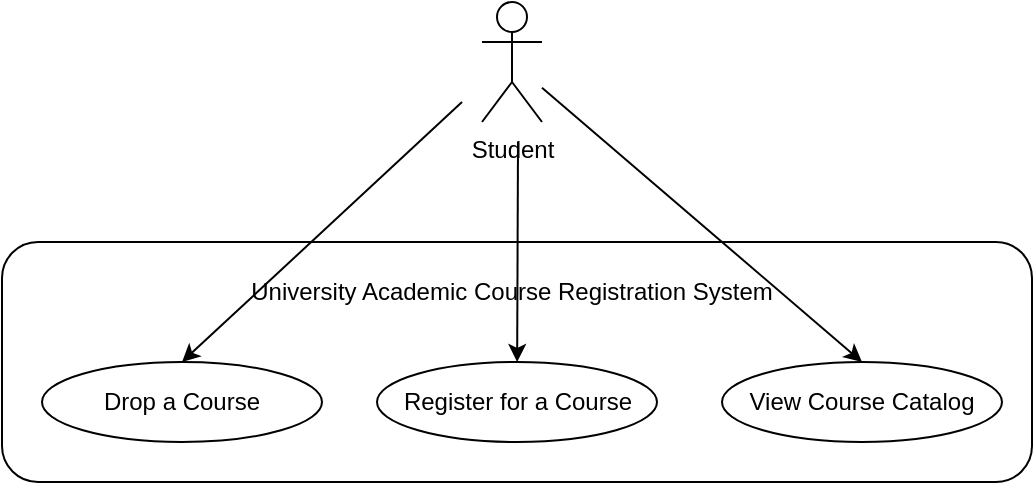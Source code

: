 <mxfile>
    <diagram id="KqAVrCkxfKFdjF6Mwb84" name="Page-1">
        <mxGraphModel dx="1019" dy="784" grid="1" gridSize="10" guides="1" tooltips="1" connect="1" arrows="1" fold="1" page="1" pageScale="1" pageWidth="850" pageHeight="1100" math="0" shadow="0">
            <root>
                <mxCell id="0"/>
                <mxCell id="1" parent="0"/>
                <mxCell id="2" value="Student" style="shape=umlActor;verticalLabelPosition=bottom;verticalAlign=top;html=1;outlineConnect=0;" vertex="1" parent="1">
                    <mxGeometry x="410" y="130" width="30" height="60" as="geometry"/>
                </mxCell>
                <mxCell id="3" value="" style="rounded=1;whiteSpace=wrap;html=1;" vertex="1" parent="1">
                    <mxGeometry x="170" y="250" width="515" height="120" as="geometry"/>
                </mxCell>
                <mxCell id="4" value="University Academic Course Registration System&lt;br&gt;" style="text;html=1;strokeColor=none;fillColor=none;align=center;verticalAlign=middle;whiteSpace=wrap;rounded=0;" vertex="1" parent="1">
                    <mxGeometry x="250" y="260" width="350" height="30" as="geometry"/>
                </mxCell>
                <mxCell id="5" value="Drop a Course" style="ellipse;whiteSpace=wrap;html=1;" vertex="1" parent="1">
                    <mxGeometry x="190" y="310" width="140" height="40" as="geometry"/>
                </mxCell>
                <mxCell id="6" value="Register for a Course" style="ellipse;whiteSpace=wrap;html=1;" vertex="1" parent="1">
                    <mxGeometry x="357.5" y="310" width="140" height="40" as="geometry"/>
                </mxCell>
                <mxCell id="7" value="View Course Catalog" style="ellipse;whiteSpace=wrap;html=1;" vertex="1" parent="1">
                    <mxGeometry x="530" y="310" width="140" height="40" as="geometry"/>
                </mxCell>
                <mxCell id="8" style="edgeStyle=none;html=1;entryX=0.5;entryY=0;entryDx=0;entryDy=0;" edge="1" parent="1" source="2" target="7">
                    <mxGeometry relative="1" as="geometry">
                        <mxPoint x="430" y="160" as="sourcePoint"/>
                    </mxGeometry>
                </mxCell>
                <mxCell id="9" style="edgeStyle=none;html=1;entryX=0.5;entryY=0;entryDx=0;entryDy=0;" edge="1" parent="1" target="5">
                    <mxGeometry relative="1" as="geometry">
                        <mxPoint x="400" y="180" as="sourcePoint"/>
                    </mxGeometry>
                </mxCell>
                <mxCell id="10" style="edgeStyle=none;html=1;" edge="1" parent="1" target="6">
                    <mxGeometry relative="1" as="geometry">
                        <mxPoint x="428" y="200" as="sourcePoint"/>
                        <Array as="points"/>
                    </mxGeometry>
                </mxCell>
            </root>
        </mxGraphModel>
    </diagram>
</mxfile>